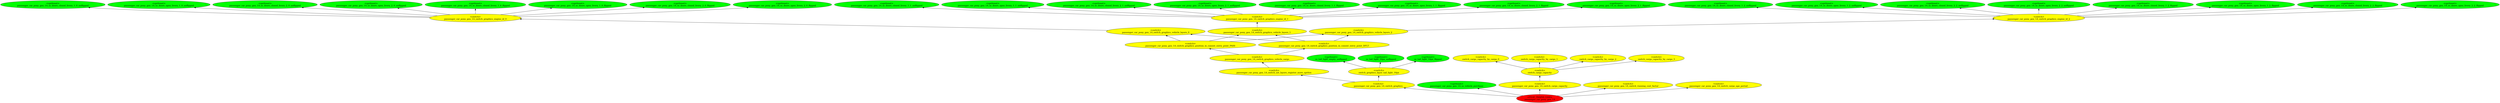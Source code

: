 digraph {
rankdir="BT"
ss_tail_light_16px_unflipped [fillcolor=green style="filled" label="<spriteset>\nss_tail_light_16px_unflipped"]
ss_tail_light_16px_flipped [fillcolor=green style="filled" label="<spriteset>\nss_tail_light_16px_flipped"]
ss_tail_light_empty_unflipped [fillcolor=green style="filled" label="<spriteset>\nss_tail_light_empty_unflipped"]
switch_graphics_layer_tail_light_16px [fillcolor=yellow style="filled" label="<switch>\nswitch_graphics_layer_tail_light_16px"]
switch_cargo_capacity_by_cargo_0 [fillcolor=yellow style="filled" label="<switch>\nswitch_cargo_capacity_by_cargo_0"]
switch_cargo_capacity_by_cargo_1 [fillcolor=yellow style="filled" label="<switch>\nswitch_cargo_capacity_by_cargo_1"]
switch_cargo_capacity_by_cargo_2 [fillcolor=yellow style="filled" label="<switch>\nswitch_cargo_capacity_by_cargo_2"]
switch_cargo_capacity_by_cargo_3 [fillcolor=yellow style="filled" label="<switch>\nswitch_cargo_capacity_by_cargo_3"]
switch_cargo_capacity [fillcolor=yellow style="filled" label="<switch>\nswitch_cargo_capacity"]
passenger_car_pony_gen_1A_ss_doors_closed_livery_1_0_unflipped [fillcolor=green style="filled" label="<spriteset>\npassenger_car_pony_gen_1A_ss_doors_closed_livery_1_0_unflipped"]
passenger_car_pony_gen_1A_ss_doors_open_livery_1_0_unflipped [fillcolor=green style="filled" label="<spriteset>\npassenger_car_pony_gen_1A_ss_doors_open_livery_1_0_unflipped"]
passenger_car_pony_gen_1A_ss_doors_closed_livery_2_0_unflipped [fillcolor=green style="filled" label="<spriteset>\npassenger_car_pony_gen_1A_ss_doors_closed_livery_2_0_unflipped"]
passenger_car_pony_gen_1A_ss_doors_open_livery_2_0_unflipped [fillcolor=green style="filled" label="<spriteset>\npassenger_car_pony_gen_1A_ss_doors_open_livery_2_0_unflipped"]
passenger_car_pony_gen_1A_ss_doors_closed_livery_1_0_flipped [fillcolor=green style="filled" label="<spriteset>\npassenger_car_pony_gen_1A_ss_doors_closed_livery_1_0_flipped"]
passenger_car_pony_gen_1A_ss_doors_open_livery_1_0_flipped [fillcolor=green style="filled" label="<spriteset>\npassenger_car_pony_gen_1A_ss_doors_open_livery_1_0_flipped"]
passenger_car_pony_gen_1A_ss_doors_closed_livery_2_0_flipped [fillcolor=green style="filled" label="<spriteset>\npassenger_car_pony_gen_1A_ss_doors_closed_livery_2_0_flipped"]
passenger_car_pony_gen_1A_ss_doors_open_livery_2_0_flipped [fillcolor=green style="filled" label="<spriteset>\npassenger_car_pony_gen_1A_ss_doors_open_livery_2_0_flipped"]
passenger_car_pony_gen_1A_switch_graphics_engine_id_0 [fillcolor=yellow style="filled" label="<switch>\npassenger_car_pony_gen_1A_switch_graphics_engine_id_0"]
passenger_car_pony_gen_1A_switch_graphics_vehicle_layers_0 [fillcolor=yellow style="filled" label="<switch>\npassenger_car_pony_gen_1A_switch_graphics_vehicle_layers_0"]
passenger_car_pony_gen_1A_ss_doors_closed_livery_1_1_unflipped [fillcolor=green style="filled" label="<spriteset>\npassenger_car_pony_gen_1A_ss_doors_closed_livery_1_1_unflipped"]
passenger_car_pony_gen_1A_ss_doors_open_livery_1_1_unflipped [fillcolor=green style="filled" label="<spriteset>\npassenger_car_pony_gen_1A_ss_doors_open_livery_1_1_unflipped"]
passenger_car_pony_gen_1A_ss_doors_closed_livery_2_1_unflipped [fillcolor=green style="filled" label="<spriteset>\npassenger_car_pony_gen_1A_ss_doors_closed_livery_2_1_unflipped"]
passenger_car_pony_gen_1A_ss_doors_open_livery_2_1_unflipped [fillcolor=green style="filled" label="<spriteset>\npassenger_car_pony_gen_1A_ss_doors_open_livery_2_1_unflipped"]
passenger_car_pony_gen_1A_ss_doors_closed_livery_1_1_flipped [fillcolor=green style="filled" label="<spriteset>\npassenger_car_pony_gen_1A_ss_doors_closed_livery_1_1_flipped"]
passenger_car_pony_gen_1A_ss_doors_open_livery_1_1_flipped [fillcolor=green style="filled" label="<spriteset>\npassenger_car_pony_gen_1A_ss_doors_open_livery_1_1_flipped"]
passenger_car_pony_gen_1A_ss_doors_closed_livery_2_1_flipped [fillcolor=green style="filled" label="<spriteset>\npassenger_car_pony_gen_1A_ss_doors_closed_livery_2_1_flipped"]
passenger_car_pony_gen_1A_ss_doors_open_livery_2_1_flipped [fillcolor=green style="filled" label="<spriteset>\npassenger_car_pony_gen_1A_ss_doors_open_livery_2_1_flipped"]
passenger_car_pony_gen_1A_switch_graphics_engine_id_1 [fillcolor=yellow style="filled" label="<switch>\npassenger_car_pony_gen_1A_switch_graphics_engine_id_1"]
passenger_car_pony_gen_1A_switch_graphics_vehicle_layers_1 [fillcolor=yellow style="filled" label="<switch>\npassenger_car_pony_gen_1A_switch_graphics_vehicle_layers_1"]
passenger_car_pony_gen_1A_ss_doors_closed_livery_1_2_unflipped [fillcolor=green style="filled" label="<spriteset>\npassenger_car_pony_gen_1A_ss_doors_closed_livery_1_2_unflipped"]
passenger_car_pony_gen_1A_ss_doors_open_livery_1_2_unflipped [fillcolor=green style="filled" label="<spriteset>\npassenger_car_pony_gen_1A_ss_doors_open_livery_1_2_unflipped"]
passenger_car_pony_gen_1A_ss_doors_closed_livery_2_2_unflipped [fillcolor=green style="filled" label="<spriteset>\npassenger_car_pony_gen_1A_ss_doors_closed_livery_2_2_unflipped"]
passenger_car_pony_gen_1A_ss_doors_open_livery_2_2_unflipped [fillcolor=green style="filled" label="<spriteset>\npassenger_car_pony_gen_1A_ss_doors_open_livery_2_2_unflipped"]
passenger_car_pony_gen_1A_ss_doors_closed_livery_1_2_flipped [fillcolor=green style="filled" label="<spriteset>\npassenger_car_pony_gen_1A_ss_doors_closed_livery_1_2_flipped"]
passenger_car_pony_gen_1A_ss_doors_open_livery_1_2_flipped [fillcolor=green style="filled" label="<spriteset>\npassenger_car_pony_gen_1A_ss_doors_open_livery_1_2_flipped"]
passenger_car_pony_gen_1A_ss_doors_closed_livery_2_2_flipped [fillcolor=green style="filled" label="<spriteset>\npassenger_car_pony_gen_1A_ss_doors_closed_livery_2_2_flipped"]
passenger_car_pony_gen_1A_ss_doors_open_livery_2_2_flipped [fillcolor=green style="filled" label="<spriteset>\npassenger_car_pony_gen_1A_ss_doors_open_livery_2_2_flipped"]
passenger_car_pony_gen_1A_switch_graphics_engine_id_2 [fillcolor=yellow style="filled" label="<switch>\npassenger_car_pony_gen_1A_switch_graphics_engine_id_2"]
passenger_car_pony_gen_1A_switch_graphics_vehicle_layers_2 [fillcolor=yellow style="filled" label="<switch>\npassenger_car_pony_gen_1A_switch_graphics_vehicle_layers_2"]
passenger_car_pony_gen_1A_switch_graphics_position_in_consist_entry_point_PASS [fillcolor=yellow style="filled" label="<switch>\npassenger_car_pony_gen_1A_switch_graphics_position_in_consist_entry_point_PASS"]
passenger_car_pony_gen_1A_switch_graphics_position_in_consist_entry_point_DFLT [fillcolor=yellow style="filled" label="<switch>\npassenger_car_pony_gen_1A_switch_graphics_position_in_consist_entry_point_DFLT"]
passenger_car_pony_gen_1A_switch_graphics_vehicle_cargo [fillcolor=yellow style="filled" label="<switch>\npassenger_car_pony_gen_1A_switch_graphics_vehicle_cargo"]
passenger_car_pony_gen_1A_ss_vehicle_purchase [fillcolor=green style="filled" label="<spriteset>\npassenger_car_pony_gen_1A_ss_vehicle_purchase"]
passenger_car_pony_gen_1A_switch_set_layers_register_more_sprites [fillcolor=yellow style="filled" label="<switch>\npassenger_car_pony_gen_1A_switch_set_layers_register_more_sprites"]
passenger_car_pony_gen_1A_switch_graphics [fillcolor=yellow style="filled" label="<switch>\npassenger_car_pony_gen_1A_switch_graphics"]
passenger_car_pony_gen_1A_switch_cargo_capacity [fillcolor=yellow style="filled" label="<switch>\npassenger_car_pony_gen_1A_switch_cargo_capacity"]
passenger_car_pony_gen_1A_switch_running_cost_factor [fillcolor=yellow style="filled" label="<switch>\npassenger_car_pony_gen_1A_switch_running_cost_factor"]
passenger_car_pony_gen_1A_switch_cargo_age_period [fillcolor=yellow style="filled" label="<switch>\npassenger_car_pony_gen_1A_switch_cargo_age_period"]
passenger_car_pony_gen_1A [fillcolor=red style="filled" label="<FEAT_TRAINS 3300>\npassenger_car_pony_gen_1A"]
passenger_car_pony_gen_1A_switch_graphics_position_in_consist_entry_point_DFLT->passenger_car_pony_gen_1A_switch_graphics_vehicle_layers_2
passenger_car_pony_gen_1A_switch_graphics_engine_id_1->passenger_car_pony_gen_1A_ss_doors_open_livery_2_1_flipped
passenger_car_pony_gen_1A_switch_graphics_vehicle_cargo->passenger_car_pony_gen_1A_switch_graphics_position_in_consist_entry_point_PASS
passenger_car_pony_gen_1A_switch_graphics_engine_id_2->passenger_car_pony_gen_1A_ss_doors_open_livery_1_2_flipped
passenger_car_pony_gen_1A_switch_graphics_engine_id_0->passenger_car_pony_gen_1A_ss_doors_open_livery_2_0_unflipped
passenger_car_pony_gen_1A_switch_set_layers_register_more_sprites->passenger_car_pony_gen_1A_switch_graphics_vehicle_cargo
passenger_car_pony_gen_1A->passenger_car_pony_gen_1A_switch_cargo_age_period
passenger_car_pony_gen_1A_switch_graphics_engine_id_2->passenger_car_pony_gen_1A_ss_doors_closed_livery_2_2_flipped
passenger_car_pony_gen_1A_switch_graphics_engine_id_2->passenger_car_pony_gen_1A_ss_doors_closed_livery_1_2_unflipped
passenger_car_pony_gen_1A_switch_graphics_engine_id_1->passenger_car_pony_gen_1A_ss_doors_closed_livery_1_1_unflipped
passenger_car_pony_gen_1A_switch_graphics_vehicle_layers_1->passenger_car_pony_gen_1A_switch_graphics_engine_id_1
switch_graphics_layer_tail_light_16px->ss_tail_light_16px_flipped
passenger_car_pony_gen_1A_switch_graphics_engine_id_2->passenger_car_pony_gen_1A_ss_doors_open_livery_2_2_flipped
passenger_car_pony_gen_1A_switch_graphics_position_in_consist_entry_point_PASS->passenger_car_pony_gen_1A_switch_graphics_vehicle_layers_2
passenger_car_pony_gen_1A_switch_graphics_engine_id_0->passenger_car_pony_gen_1A_ss_doors_closed_livery_1_0_unflipped
switch_cargo_capacity->switch_cargo_capacity_by_cargo_1
passenger_car_pony_gen_1A->passenger_car_pony_gen_1A_switch_running_cost_factor
passenger_car_pony_gen_1A->passenger_car_pony_gen_1A_switch_cargo_capacity
passenger_car_pony_gen_1A_switch_graphics_position_in_consist_entry_point_PASS->passenger_car_pony_gen_1A_switch_graphics_vehicle_layers_0
passenger_car_pony_gen_1A_switch_graphics_engine_id_2->passenger_car_pony_gen_1A_ss_doors_open_livery_1_2_unflipped
passenger_car_pony_gen_1A->passenger_car_pony_gen_1A_ss_vehicle_purchase
passenger_car_pony_gen_1A_switch_graphics_position_in_consist_entry_point_DFLT->passenger_car_pony_gen_1A_switch_graphics_vehicle_layers_1
passenger_car_pony_gen_1A_switch_graphics_engine_id_0->passenger_car_pony_gen_1A_ss_doors_open_livery_1_0_unflipped
switch_graphics_layer_tail_light_16px->ss_tail_light_empty_unflipped
passenger_car_pony_gen_1A_switch_graphics_engine_id_1->passenger_car_pony_gen_1A_ss_doors_closed_livery_2_1_flipped
passenger_car_pony_gen_1A_switch_cargo_capacity->switch_cargo_capacity
passenger_car_pony_gen_1A_switch_graphics_position_in_consist_entry_point_PASS->passenger_car_pony_gen_1A_switch_graphics_vehicle_layers_1
passenger_car_pony_gen_1A_switch_graphics_position_in_consist_entry_point_DFLT->passenger_car_pony_gen_1A_switch_graphics_vehicle_layers_0
passenger_car_pony_gen_1A_switch_graphics_engine_id_0->passenger_car_pony_gen_1A_ss_doors_open_livery_1_0_flipped
switch_cargo_capacity->switch_cargo_capacity_by_cargo_3
switch_cargo_capacity->switch_cargo_capacity_by_cargo_0
passenger_car_pony_gen_1A_switch_graphics_engine_id_1->passenger_car_pony_gen_1A_ss_doors_open_livery_1_1_flipped
passenger_car_pony_gen_1A_switch_graphics->passenger_car_pony_gen_1A_switch_set_layers_register_more_sprites
passenger_car_pony_gen_1A_switch_graphics_engine_id_1->passenger_car_pony_gen_1A_ss_doors_closed_livery_2_1_unflipped
switch_graphics_layer_tail_light_16px->ss_tail_light_16px_unflipped
passenger_car_pony_gen_1A->passenger_car_pony_gen_1A_switch_graphics
passenger_car_pony_gen_1A_switch_graphics_engine_id_1->passenger_car_pony_gen_1A_ss_doors_closed_livery_1_1_flipped
passenger_car_pony_gen_1A_switch_graphics->switch_graphics_layer_tail_light_16px
passenger_car_pony_gen_1A_switch_graphics_engine_id_2->passenger_car_pony_gen_1A_ss_doors_open_livery_2_2_unflipped
passenger_car_pony_gen_1A_switch_graphics_engine_id_0->passenger_car_pony_gen_1A_ss_doors_closed_livery_1_0_flipped
passenger_car_pony_gen_1A_switch_graphics_engine_id_2->passenger_car_pony_gen_1A_ss_doors_closed_livery_1_2_flipped
passenger_car_pony_gen_1A_switch_graphics_engine_id_1->passenger_car_pony_gen_1A_ss_doors_open_livery_2_1_unflipped
passenger_car_pony_gen_1A_switch_graphics_engine_id_0->passenger_car_pony_gen_1A_ss_doors_open_livery_2_0_flipped
passenger_car_pony_gen_1A_switch_graphics_vehicle_layers_0->passenger_car_pony_gen_1A_switch_graphics_engine_id_0
passenger_car_pony_gen_1A_switch_graphics_engine_id_1->passenger_car_pony_gen_1A_ss_doors_open_livery_1_1_unflipped
passenger_car_pony_gen_1A_switch_graphics_engine_id_2->passenger_car_pony_gen_1A_ss_doors_closed_livery_2_2_unflipped
passenger_car_pony_gen_1A_switch_graphics_engine_id_0->passenger_car_pony_gen_1A_ss_doors_closed_livery_2_0_flipped
passenger_car_pony_gen_1A_switch_graphics_vehicle_cargo->passenger_car_pony_gen_1A_switch_graphics_position_in_consist_entry_point_DFLT
switch_cargo_capacity->switch_cargo_capacity_by_cargo_2
passenger_car_pony_gen_1A_switch_graphics_engine_id_0->passenger_car_pony_gen_1A_ss_doors_closed_livery_2_0_unflipped
passenger_car_pony_gen_1A_switch_graphics_vehicle_layers_2->passenger_car_pony_gen_1A_switch_graphics_engine_id_2
}
